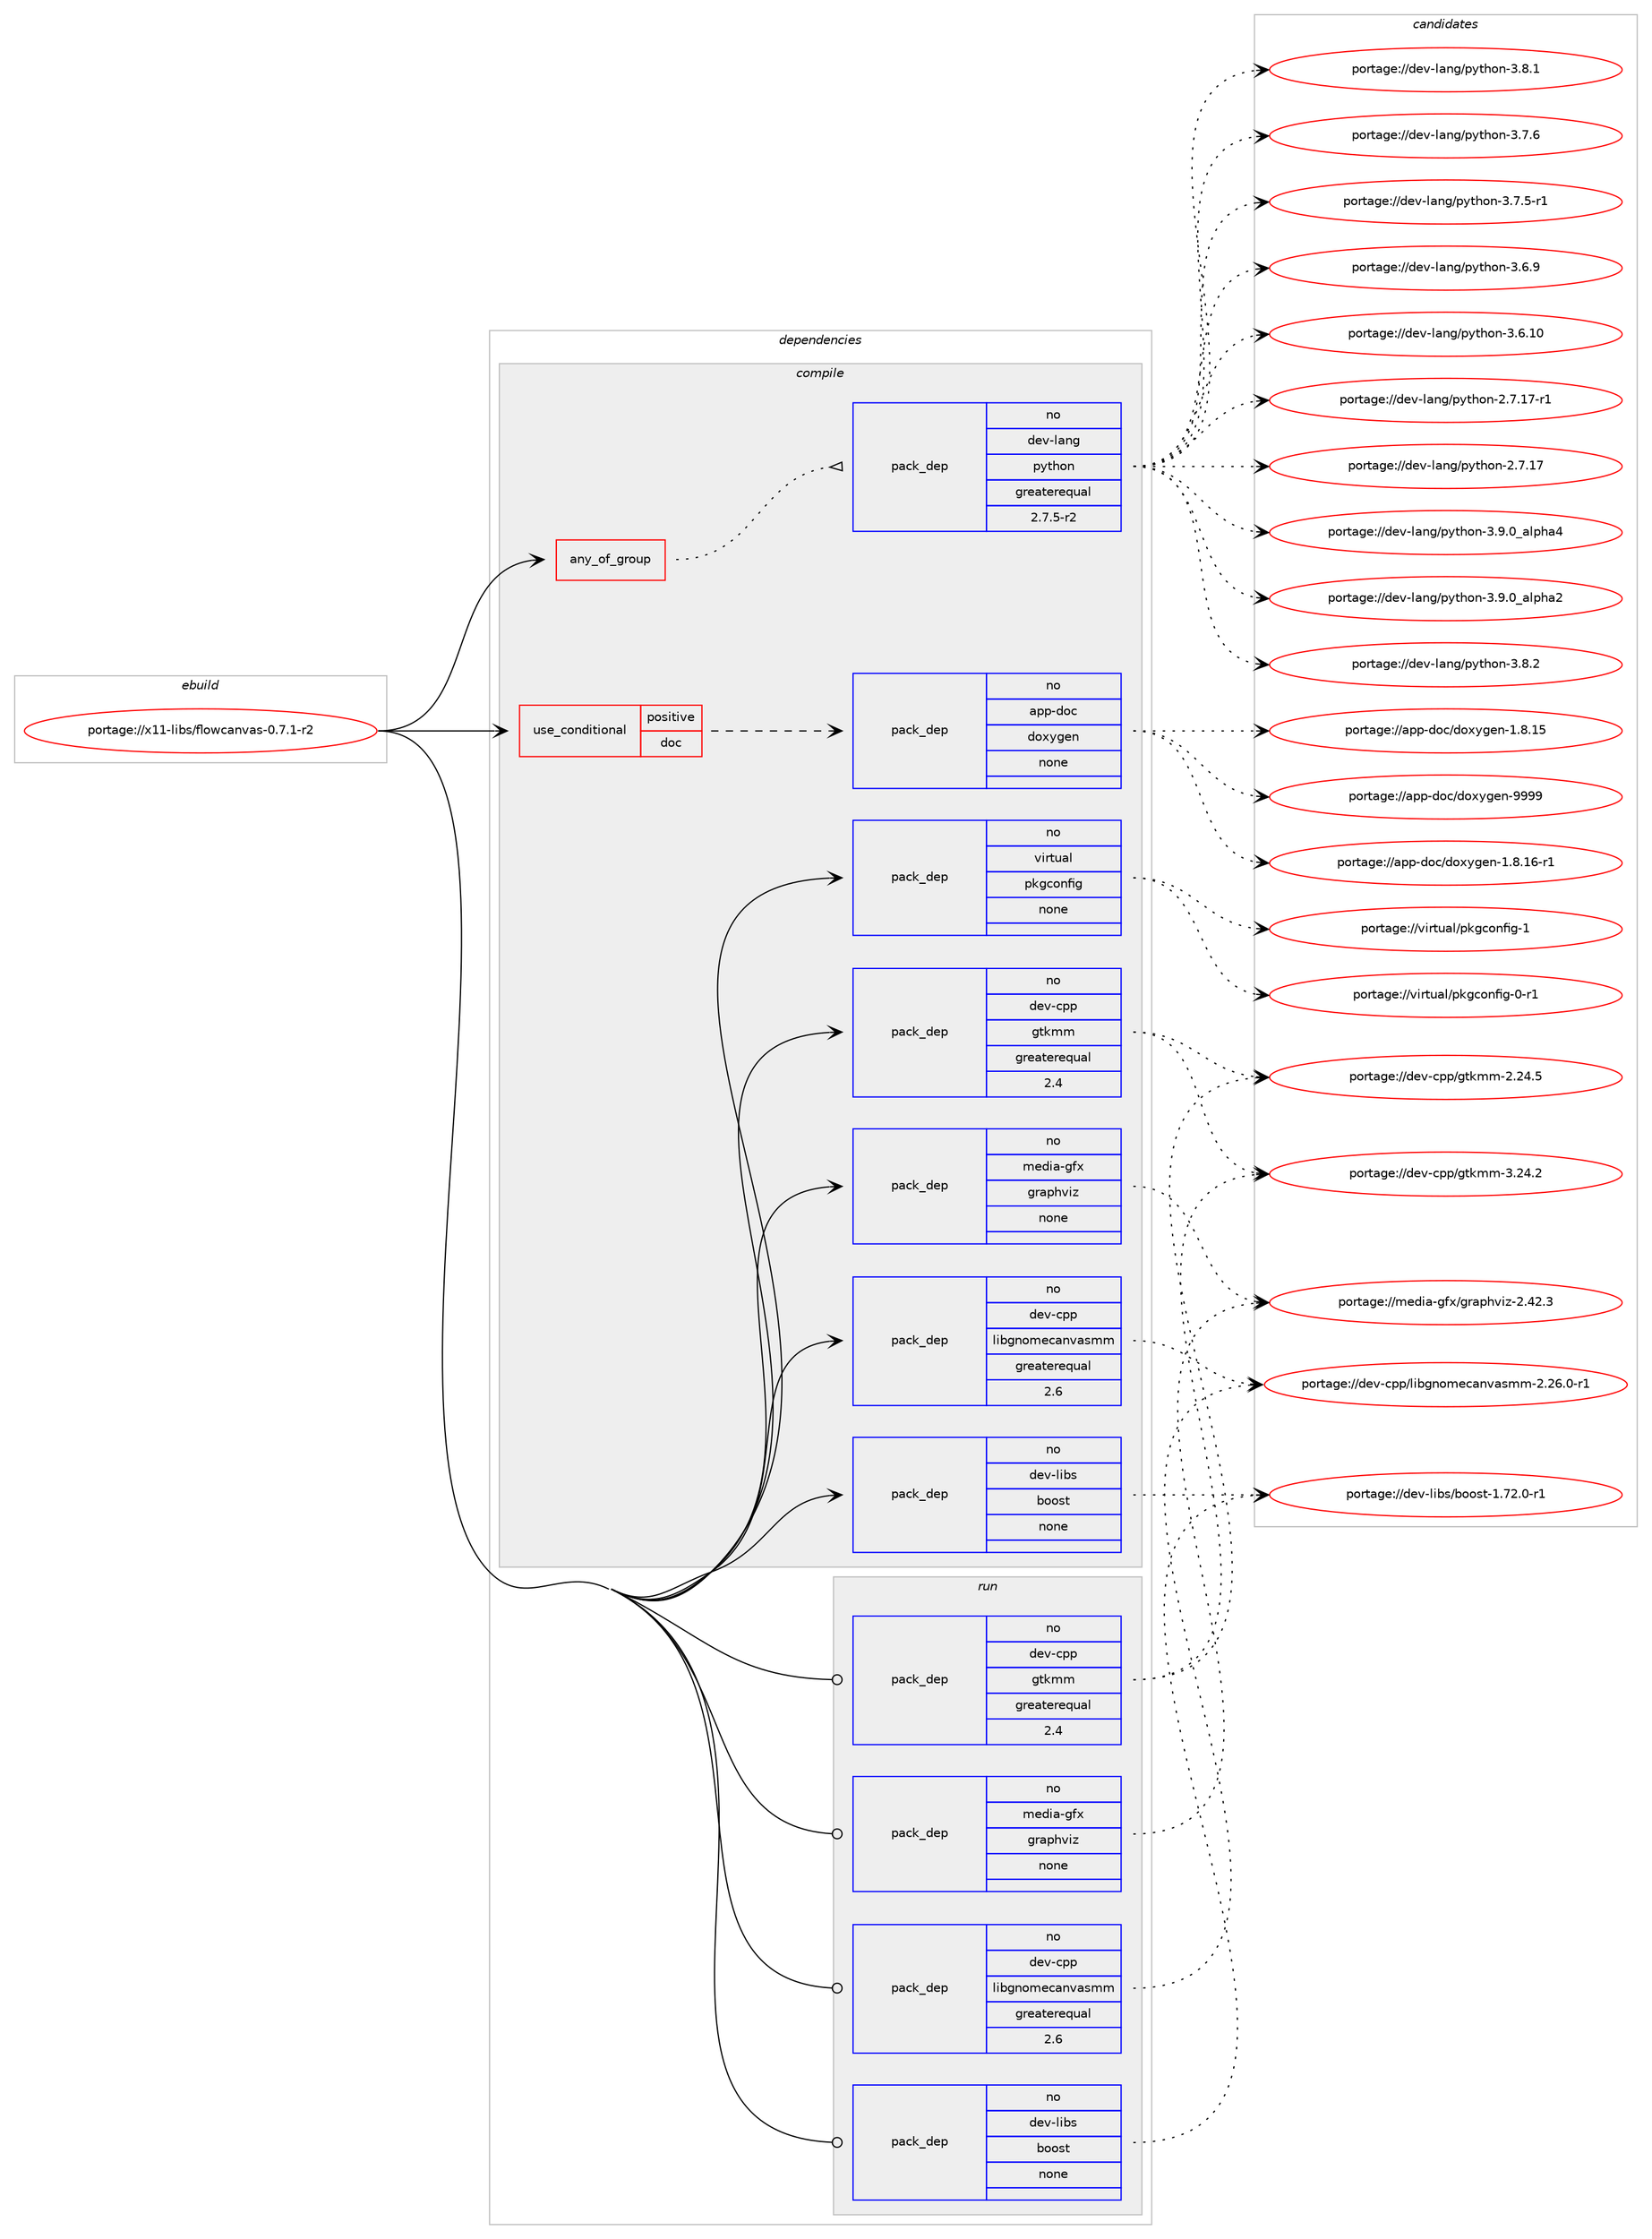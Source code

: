 digraph prolog {

# *************
# Graph options
# *************

newrank=true;
concentrate=true;
compound=true;
graph [rankdir=LR,fontname=Helvetica,fontsize=10,ranksep=1.5];#, ranksep=2.5, nodesep=0.2];
edge  [arrowhead=vee];
node  [fontname=Helvetica,fontsize=10];

# **********
# The ebuild
# **********

subgraph cluster_leftcol {
color=gray;
rank=same;
label=<<i>ebuild</i>>;
id [label="portage://x11-libs/flowcanvas-0.7.1-r2", color=red, width=4, href="../x11-libs/flowcanvas-0.7.1-r2.svg"];
}

# ****************
# The dependencies
# ****************

subgraph cluster_midcol {
color=gray;
label=<<i>dependencies</i>>;
subgraph cluster_compile {
fillcolor="#eeeeee";
style=filled;
label=<<i>compile</i>>;
subgraph any239 {
dependency13648 [label=<<TABLE BORDER="0" CELLBORDER="1" CELLSPACING="0" CELLPADDING="4"><TR><TD CELLPADDING="10">any_of_group</TD></TR></TABLE>>, shape=none, color=red];subgraph pack11645 {
dependency13649 [label=<<TABLE BORDER="0" CELLBORDER="1" CELLSPACING="0" CELLPADDING="4" WIDTH="220"><TR><TD ROWSPAN="6" CELLPADDING="30">pack_dep</TD></TR><TR><TD WIDTH="110">no</TD></TR><TR><TD>dev-lang</TD></TR><TR><TD>python</TD></TR><TR><TD>greaterequal</TD></TR><TR><TD>2.7.5-r2</TD></TR></TABLE>>, shape=none, color=blue];
}
dependency13648:e -> dependency13649:w [weight=20,style="dotted",arrowhead="oinv"];
}
id:e -> dependency13648:w [weight=20,style="solid",arrowhead="vee"];
subgraph cond1749 {
dependency13650 [label=<<TABLE BORDER="0" CELLBORDER="1" CELLSPACING="0" CELLPADDING="4"><TR><TD ROWSPAN="3" CELLPADDING="10">use_conditional</TD></TR><TR><TD>positive</TD></TR><TR><TD>doc</TD></TR></TABLE>>, shape=none, color=red];
subgraph pack11646 {
dependency13651 [label=<<TABLE BORDER="0" CELLBORDER="1" CELLSPACING="0" CELLPADDING="4" WIDTH="220"><TR><TD ROWSPAN="6" CELLPADDING="30">pack_dep</TD></TR><TR><TD WIDTH="110">no</TD></TR><TR><TD>app-doc</TD></TR><TR><TD>doxygen</TD></TR><TR><TD>none</TD></TR><TR><TD></TD></TR></TABLE>>, shape=none, color=blue];
}
dependency13650:e -> dependency13651:w [weight=20,style="dashed",arrowhead="vee"];
}
id:e -> dependency13650:w [weight=20,style="solid",arrowhead="vee"];
subgraph pack11647 {
dependency13652 [label=<<TABLE BORDER="0" CELLBORDER="1" CELLSPACING="0" CELLPADDING="4" WIDTH="220"><TR><TD ROWSPAN="6" CELLPADDING="30">pack_dep</TD></TR><TR><TD WIDTH="110">no</TD></TR><TR><TD>dev-cpp</TD></TR><TR><TD>gtkmm</TD></TR><TR><TD>greaterequal</TD></TR><TR><TD>2.4</TD></TR></TABLE>>, shape=none, color=blue];
}
id:e -> dependency13652:w [weight=20,style="solid",arrowhead="vee"];
subgraph pack11648 {
dependency13653 [label=<<TABLE BORDER="0" CELLBORDER="1" CELLSPACING="0" CELLPADDING="4" WIDTH="220"><TR><TD ROWSPAN="6" CELLPADDING="30">pack_dep</TD></TR><TR><TD WIDTH="110">no</TD></TR><TR><TD>dev-cpp</TD></TR><TR><TD>libgnomecanvasmm</TD></TR><TR><TD>greaterequal</TD></TR><TR><TD>2.6</TD></TR></TABLE>>, shape=none, color=blue];
}
id:e -> dependency13653:w [weight=20,style="solid",arrowhead="vee"];
subgraph pack11649 {
dependency13654 [label=<<TABLE BORDER="0" CELLBORDER="1" CELLSPACING="0" CELLPADDING="4" WIDTH="220"><TR><TD ROWSPAN="6" CELLPADDING="30">pack_dep</TD></TR><TR><TD WIDTH="110">no</TD></TR><TR><TD>dev-libs</TD></TR><TR><TD>boost</TD></TR><TR><TD>none</TD></TR><TR><TD></TD></TR></TABLE>>, shape=none, color=blue];
}
id:e -> dependency13654:w [weight=20,style="solid",arrowhead="vee"];
subgraph pack11650 {
dependency13655 [label=<<TABLE BORDER="0" CELLBORDER="1" CELLSPACING="0" CELLPADDING="4" WIDTH="220"><TR><TD ROWSPAN="6" CELLPADDING="30">pack_dep</TD></TR><TR><TD WIDTH="110">no</TD></TR><TR><TD>media-gfx</TD></TR><TR><TD>graphviz</TD></TR><TR><TD>none</TD></TR><TR><TD></TD></TR></TABLE>>, shape=none, color=blue];
}
id:e -> dependency13655:w [weight=20,style="solid",arrowhead="vee"];
subgraph pack11651 {
dependency13656 [label=<<TABLE BORDER="0" CELLBORDER="1" CELLSPACING="0" CELLPADDING="4" WIDTH="220"><TR><TD ROWSPAN="6" CELLPADDING="30">pack_dep</TD></TR><TR><TD WIDTH="110">no</TD></TR><TR><TD>virtual</TD></TR><TR><TD>pkgconfig</TD></TR><TR><TD>none</TD></TR><TR><TD></TD></TR></TABLE>>, shape=none, color=blue];
}
id:e -> dependency13656:w [weight=20,style="solid",arrowhead="vee"];
}
subgraph cluster_compileandrun {
fillcolor="#eeeeee";
style=filled;
label=<<i>compile and run</i>>;
}
subgraph cluster_run {
fillcolor="#eeeeee";
style=filled;
label=<<i>run</i>>;
subgraph pack11652 {
dependency13657 [label=<<TABLE BORDER="0" CELLBORDER="1" CELLSPACING="0" CELLPADDING="4" WIDTH="220"><TR><TD ROWSPAN="6" CELLPADDING="30">pack_dep</TD></TR><TR><TD WIDTH="110">no</TD></TR><TR><TD>dev-cpp</TD></TR><TR><TD>gtkmm</TD></TR><TR><TD>greaterequal</TD></TR><TR><TD>2.4</TD></TR></TABLE>>, shape=none, color=blue];
}
id:e -> dependency13657:w [weight=20,style="solid",arrowhead="odot"];
subgraph pack11653 {
dependency13658 [label=<<TABLE BORDER="0" CELLBORDER="1" CELLSPACING="0" CELLPADDING="4" WIDTH="220"><TR><TD ROWSPAN="6" CELLPADDING="30">pack_dep</TD></TR><TR><TD WIDTH="110">no</TD></TR><TR><TD>dev-cpp</TD></TR><TR><TD>libgnomecanvasmm</TD></TR><TR><TD>greaterequal</TD></TR><TR><TD>2.6</TD></TR></TABLE>>, shape=none, color=blue];
}
id:e -> dependency13658:w [weight=20,style="solid",arrowhead="odot"];
subgraph pack11654 {
dependency13659 [label=<<TABLE BORDER="0" CELLBORDER="1" CELLSPACING="0" CELLPADDING="4" WIDTH="220"><TR><TD ROWSPAN="6" CELLPADDING="30">pack_dep</TD></TR><TR><TD WIDTH="110">no</TD></TR><TR><TD>dev-libs</TD></TR><TR><TD>boost</TD></TR><TR><TD>none</TD></TR><TR><TD></TD></TR></TABLE>>, shape=none, color=blue];
}
id:e -> dependency13659:w [weight=20,style="solid",arrowhead="odot"];
subgraph pack11655 {
dependency13660 [label=<<TABLE BORDER="0" CELLBORDER="1" CELLSPACING="0" CELLPADDING="4" WIDTH="220"><TR><TD ROWSPAN="6" CELLPADDING="30">pack_dep</TD></TR><TR><TD WIDTH="110">no</TD></TR><TR><TD>media-gfx</TD></TR><TR><TD>graphviz</TD></TR><TR><TD>none</TD></TR><TR><TD></TD></TR></TABLE>>, shape=none, color=blue];
}
id:e -> dependency13660:w [weight=20,style="solid",arrowhead="odot"];
}
}

# **************
# The candidates
# **************

subgraph cluster_choices {
rank=same;
color=gray;
label=<<i>candidates</i>>;

subgraph choice11645 {
color=black;
nodesep=1;
choice10010111845108971101034711212111610411111045514657464895971081121049752 [label="portage://dev-lang/python-3.9.0_alpha4", color=red, width=4,href="../dev-lang/python-3.9.0_alpha4.svg"];
choice10010111845108971101034711212111610411111045514657464895971081121049750 [label="portage://dev-lang/python-3.9.0_alpha2", color=red, width=4,href="../dev-lang/python-3.9.0_alpha2.svg"];
choice100101118451089711010347112121116104111110455146564650 [label="portage://dev-lang/python-3.8.2", color=red, width=4,href="../dev-lang/python-3.8.2.svg"];
choice100101118451089711010347112121116104111110455146564649 [label="portage://dev-lang/python-3.8.1", color=red, width=4,href="../dev-lang/python-3.8.1.svg"];
choice100101118451089711010347112121116104111110455146554654 [label="portage://dev-lang/python-3.7.6", color=red, width=4,href="../dev-lang/python-3.7.6.svg"];
choice1001011184510897110103471121211161041111104551465546534511449 [label="portage://dev-lang/python-3.7.5-r1", color=red, width=4,href="../dev-lang/python-3.7.5-r1.svg"];
choice100101118451089711010347112121116104111110455146544657 [label="portage://dev-lang/python-3.6.9", color=red, width=4,href="../dev-lang/python-3.6.9.svg"];
choice10010111845108971101034711212111610411111045514654464948 [label="portage://dev-lang/python-3.6.10", color=red, width=4,href="../dev-lang/python-3.6.10.svg"];
choice100101118451089711010347112121116104111110455046554649554511449 [label="portage://dev-lang/python-2.7.17-r1", color=red, width=4,href="../dev-lang/python-2.7.17-r1.svg"];
choice10010111845108971101034711212111610411111045504655464955 [label="portage://dev-lang/python-2.7.17", color=red, width=4,href="../dev-lang/python-2.7.17.svg"];
dependency13649:e -> choice10010111845108971101034711212111610411111045514657464895971081121049752:w [style=dotted,weight="100"];
dependency13649:e -> choice10010111845108971101034711212111610411111045514657464895971081121049750:w [style=dotted,weight="100"];
dependency13649:e -> choice100101118451089711010347112121116104111110455146564650:w [style=dotted,weight="100"];
dependency13649:e -> choice100101118451089711010347112121116104111110455146564649:w [style=dotted,weight="100"];
dependency13649:e -> choice100101118451089711010347112121116104111110455146554654:w [style=dotted,weight="100"];
dependency13649:e -> choice1001011184510897110103471121211161041111104551465546534511449:w [style=dotted,weight="100"];
dependency13649:e -> choice100101118451089711010347112121116104111110455146544657:w [style=dotted,weight="100"];
dependency13649:e -> choice10010111845108971101034711212111610411111045514654464948:w [style=dotted,weight="100"];
dependency13649:e -> choice100101118451089711010347112121116104111110455046554649554511449:w [style=dotted,weight="100"];
dependency13649:e -> choice10010111845108971101034711212111610411111045504655464955:w [style=dotted,weight="100"];
}
subgraph choice11646 {
color=black;
nodesep=1;
choice971121124510011199471001111201211031011104557575757 [label="portage://app-doc/doxygen-9999", color=red, width=4,href="../app-doc/doxygen-9999.svg"];
choice97112112451001119947100111120121103101110454946564649544511449 [label="portage://app-doc/doxygen-1.8.16-r1", color=red, width=4,href="../app-doc/doxygen-1.8.16-r1.svg"];
choice9711211245100111994710011112012110310111045494656464953 [label="portage://app-doc/doxygen-1.8.15", color=red, width=4,href="../app-doc/doxygen-1.8.15.svg"];
dependency13651:e -> choice971121124510011199471001111201211031011104557575757:w [style=dotted,weight="100"];
dependency13651:e -> choice97112112451001119947100111120121103101110454946564649544511449:w [style=dotted,weight="100"];
dependency13651:e -> choice9711211245100111994710011112012110310111045494656464953:w [style=dotted,weight="100"];
}
subgraph choice11647 {
color=black;
nodesep=1;
choice10010111845991121124710311610710910945514650524650 [label="portage://dev-cpp/gtkmm-3.24.2", color=red, width=4,href="../dev-cpp/gtkmm-3.24.2.svg"];
choice10010111845991121124710311610710910945504650524653 [label="portage://dev-cpp/gtkmm-2.24.5", color=red, width=4,href="../dev-cpp/gtkmm-2.24.5.svg"];
dependency13652:e -> choice10010111845991121124710311610710910945514650524650:w [style=dotted,weight="100"];
dependency13652:e -> choice10010111845991121124710311610710910945504650524653:w [style=dotted,weight="100"];
}
subgraph choice11648 {
color=black;
nodesep=1;
choice10010111845991121124710810598103110111109101999711011897115109109455046505446484511449 [label="portage://dev-cpp/libgnomecanvasmm-2.26.0-r1", color=red, width=4,href="../dev-cpp/libgnomecanvasmm-2.26.0-r1.svg"];
dependency13653:e -> choice10010111845991121124710810598103110111109101999711011897115109109455046505446484511449:w [style=dotted,weight="100"];
}
subgraph choice11649 {
color=black;
nodesep=1;
choice10010111845108105981154798111111115116454946555046484511449 [label="portage://dev-libs/boost-1.72.0-r1", color=red, width=4,href="../dev-libs/boost-1.72.0-r1.svg"];
dependency13654:e -> choice10010111845108105981154798111111115116454946555046484511449:w [style=dotted,weight="100"];
}
subgraph choice11650 {
color=black;
nodesep=1;
choice1091011001059745103102120471031149711210411810512245504652504651 [label="portage://media-gfx/graphviz-2.42.3", color=red, width=4,href="../media-gfx/graphviz-2.42.3.svg"];
dependency13655:e -> choice1091011001059745103102120471031149711210411810512245504652504651:w [style=dotted,weight="100"];
}
subgraph choice11651 {
color=black;
nodesep=1;
choice1181051141161179710847112107103991111101021051034549 [label="portage://virtual/pkgconfig-1", color=red, width=4,href="../virtual/pkgconfig-1.svg"];
choice11810511411611797108471121071039911111010210510345484511449 [label="portage://virtual/pkgconfig-0-r1", color=red, width=4,href="../virtual/pkgconfig-0-r1.svg"];
dependency13656:e -> choice1181051141161179710847112107103991111101021051034549:w [style=dotted,weight="100"];
dependency13656:e -> choice11810511411611797108471121071039911111010210510345484511449:w [style=dotted,weight="100"];
}
subgraph choice11652 {
color=black;
nodesep=1;
choice10010111845991121124710311610710910945514650524650 [label="portage://dev-cpp/gtkmm-3.24.2", color=red, width=4,href="../dev-cpp/gtkmm-3.24.2.svg"];
choice10010111845991121124710311610710910945504650524653 [label="portage://dev-cpp/gtkmm-2.24.5", color=red, width=4,href="../dev-cpp/gtkmm-2.24.5.svg"];
dependency13657:e -> choice10010111845991121124710311610710910945514650524650:w [style=dotted,weight="100"];
dependency13657:e -> choice10010111845991121124710311610710910945504650524653:w [style=dotted,weight="100"];
}
subgraph choice11653 {
color=black;
nodesep=1;
choice10010111845991121124710810598103110111109101999711011897115109109455046505446484511449 [label="portage://dev-cpp/libgnomecanvasmm-2.26.0-r1", color=red, width=4,href="../dev-cpp/libgnomecanvasmm-2.26.0-r1.svg"];
dependency13658:e -> choice10010111845991121124710810598103110111109101999711011897115109109455046505446484511449:w [style=dotted,weight="100"];
}
subgraph choice11654 {
color=black;
nodesep=1;
choice10010111845108105981154798111111115116454946555046484511449 [label="portage://dev-libs/boost-1.72.0-r1", color=red, width=4,href="../dev-libs/boost-1.72.0-r1.svg"];
dependency13659:e -> choice10010111845108105981154798111111115116454946555046484511449:w [style=dotted,weight="100"];
}
subgraph choice11655 {
color=black;
nodesep=1;
choice1091011001059745103102120471031149711210411810512245504652504651 [label="portage://media-gfx/graphviz-2.42.3", color=red, width=4,href="../media-gfx/graphviz-2.42.3.svg"];
dependency13660:e -> choice1091011001059745103102120471031149711210411810512245504652504651:w [style=dotted,weight="100"];
}
}

}
